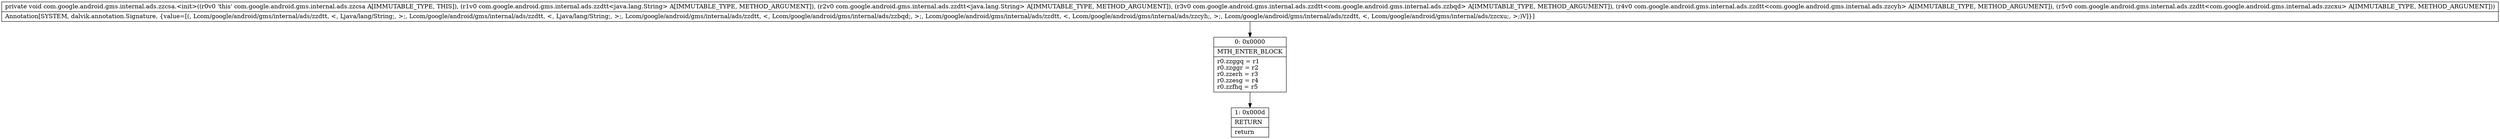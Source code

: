 digraph "CFG forcom.google.android.gms.internal.ads.zzcsa.\<init\>(Lcom\/google\/android\/gms\/internal\/ads\/zzdtt;Lcom\/google\/android\/gms\/internal\/ads\/zzdtt;Lcom\/google\/android\/gms\/internal\/ads\/zzdtt;Lcom\/google\/android\/gms\/internal\/ads\/zzdtt;Lcom\/google\/android\/gms\/internal\/ads\/zzdtt;)V" {
Node_0 [shape=record,label="{0\:\ 0x0000|MTH_ENTER_BLOCK\l|r0.zzggq = r1\lr0.zzggr = r2\lr0.zzerh = r3\lr0.zzesg = r4\lr0.zzfhq = r5\l}"];
Node_1 [shape=record,label="{1\:\ 0x000d|RETURN\l|return\l}"];
MethodNode[shape=record,label="{private void com.google.android.gms.internal.ads.zzcsa.\<init\>((r0v0 'this' com.google.android.gms.internal.ads.zzcsa A[IMMUTABLE_TYPE, THIS]), (r1v0 com.google.android.gms.internal.ads.zzdtt\<java.lang.String\> A[IMMUTABLE_TYPE, METHOD_ARGUMENT]), (r2v0 com.google.android.gms.internal.ads.zzdtt\<java.lang.String\> A[IMMUTABLE_TYPE, METHOD_ARGUMENT]), (r3v0 com.google.android.gms.internal.ads.zzdtt\<com.google.android.gms.internal.ads.zzbqd\> A[IMMUTABLE_TYPE, METHOD_ARGUMENT]), (r4v0 com.google.android.gms.internal.ads.zzdtt\<com.google.android.gms.internal.ads.zzcyh\> A[IMMUTABLE_TYPE, METHOD_ARGUMENT]), (r5v0 com.google.android.gms.internal.ads.zzdtt\<com.google.android.gms.internal.ads.zzcxu\> A[IMMUTABLE_TYPE, METHOD_ARGUMENT]))  | Annotation[SYSTEM, dalvik.annotation.Signature, \{value=[(, Lcom\/google\/android\/gms\/internal\/ads\/zzdtt, \<, Ljava\/lang\/String;, \>;, Lcom\/google\/android\/gms\/internal\/ads\/zzdtt, \<, Ljava\/lang\/String;, \>;, Lcom\/google\/android\/gms\/internal\/ads\/zzdtt, \<, Lcom\/google\/android\/gms\/internal\/ads\/zzbqd;, \>;, Lcom\/google\/android\/gms\/internal\/ads\/zzdtt, \<, Lcom\/google\/android\/gms\/internal\/ads\/zzcyh;, \>;, Lcom\/google\/android\/gms\/internal\/ads\/zzdtt, \<, Lcom\/google\/android\/gms\/internal\/ads\/zzcxu;, \>;)V]\}]\l}"];
MethodNode -> Node_0;
Node_0 -> Node_1;
}


